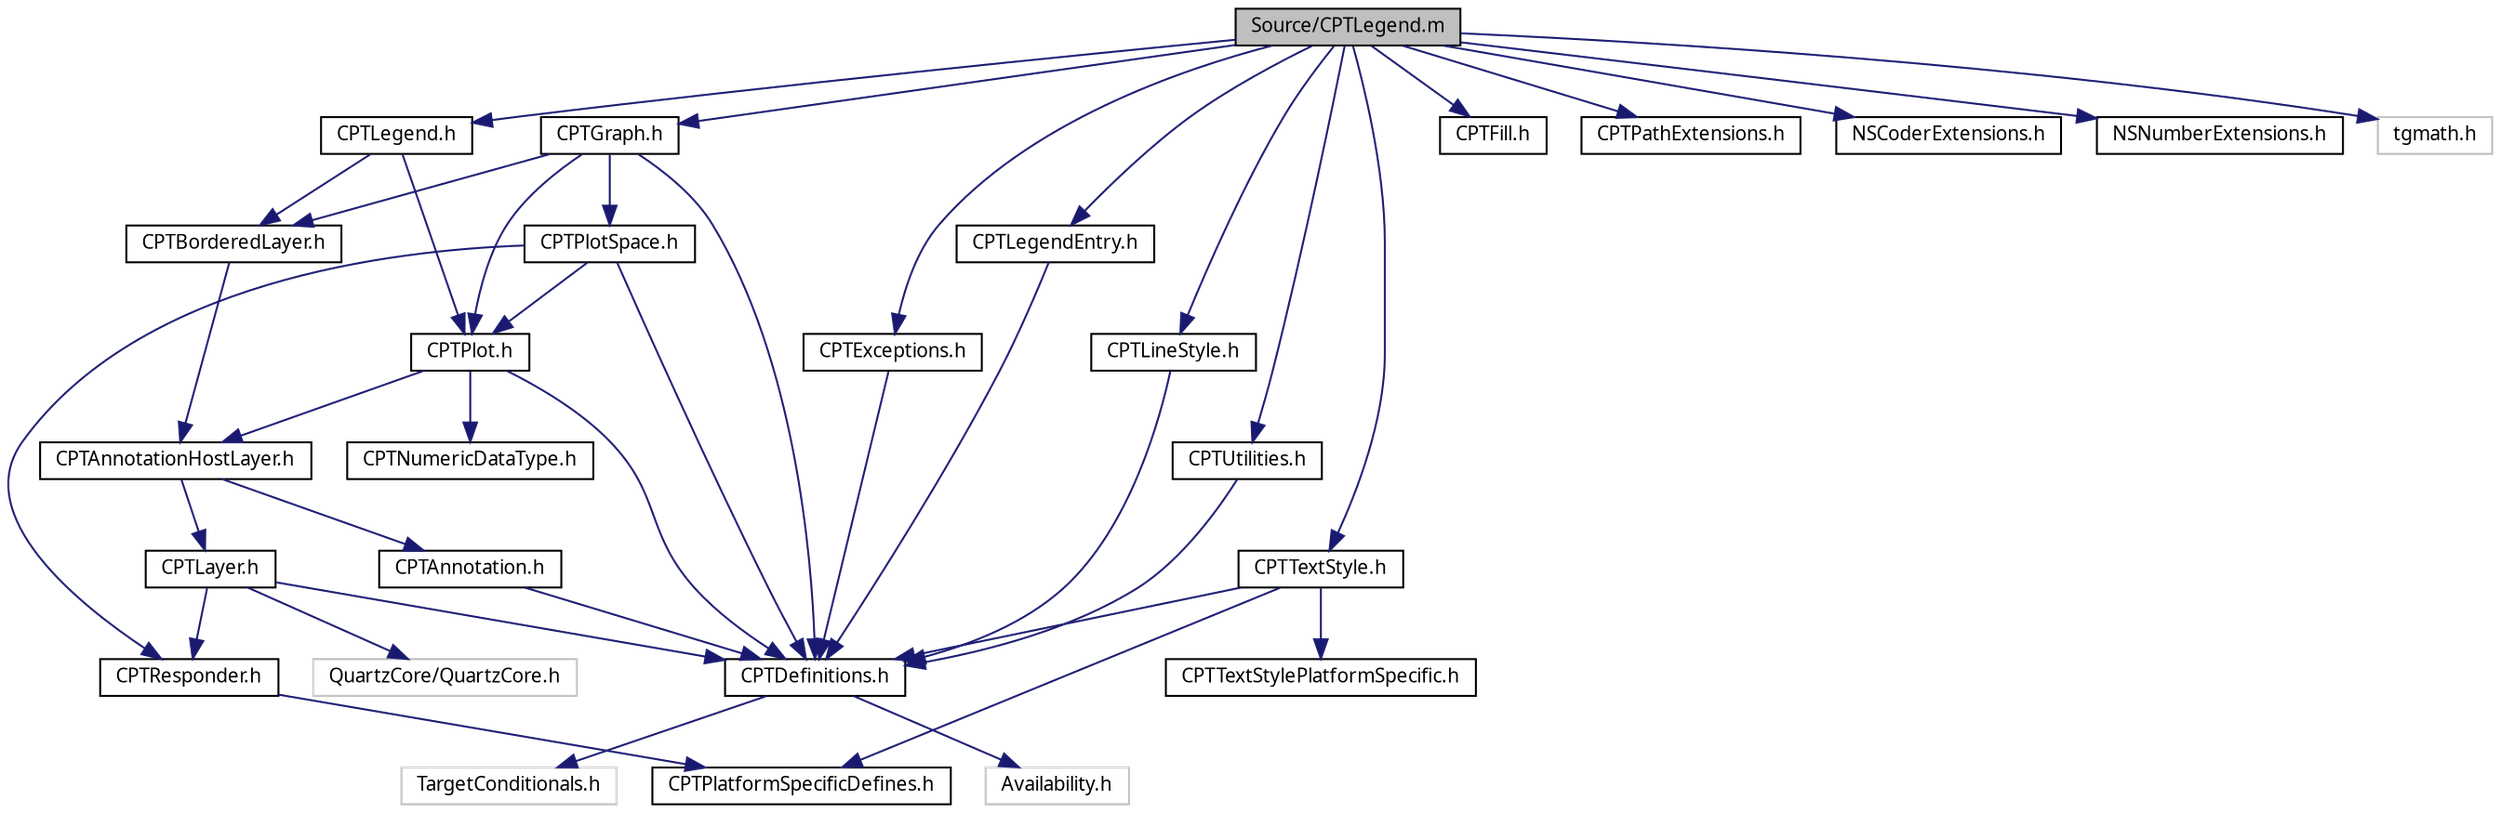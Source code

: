 digraph "Source/CPTLegend.m"
{
 // LATEX_PDF_SIZE
  bgcolor="transparent";
  edge [fontname="Lucinda Grande",fontsize="10",labelfontname="Lucinda Grande",labelfontsize="10"];
  node [fontname="Lucinda Grande",fontsize="10",shape=record];
  Node1 [label="Source/CPTLegend.m",height=0.2,width=0.4,color="black", fillcolor="grey75", style="filled", fontcolor="black",tooltip=" "];
  Node1 -> Node2 [color="midnightblue",fontsize="10",style="solid",fontname="Lucinda Grande"];
  Node2 [label="CPTLegend.h",height=0.2,width=0.4,color="black",URL="$_c_p_t_legend_8h.html",tooltip=" "];
  Node2 -> Node3 [color="midnightblue",fontsize="10",style="solid",fontname="Lucinda Grande"];
  Node3 [label="CPTPlot.h",height=0.2,width=0.4,color="black",URL="$_c_p_t_plot_8h.html",tooltip=" "];
  Node3 -> Node4 [color="midnightblue",fontsize="10",style="solid",fontname="Lucinda Grande"];
  Node4 [label="CPTDefinitions.h",height=0.2,width=0.4,color="black",URL="$_c_p_t_definitions_8h.html",tooltip=" "];
  Node4 -> Node5 [color="midnightblue",fontsize="10",style="solid",fontname="Lucinda Grande"];
  Node5 [label="TargetConditionals.h",height=0.2,width=0.4,color="grey75",tooltip=" "];
  Node4 -> Node6 [color="midnightblue",fontsize="10",style="solid",fontname="Lucinda Grande"];
  Node6 [label="Availability.h",height=0.2,width=0.4,color="grey75",tooltip=" "];
  Node3 -> Node7 [color="midnightblue",fontsize="10",style="solid",fontname="Lucinda Grande"];
  Node7 [label="CPTNumericDataType.h",height=0.2,width=0.4,color="black",URL="$_c_p_t_numeric_data_type_8h.html",tooltip=" "];
  Node3 -> Node8 [color="midnightblue",fontsize="10",style="solid",fontname="Lucinda Grande"];
  Node8 [label="CPTAnnotationHostLayer.h",height=0.2,width=0.4,color="black",URL="$_c_p_t_annotation_host_layer_8h.html",tooltip=" "];
  Node8 -> Node9 [color="midnightblue",fontsize="10",style="solid",fontname="Lucinda Grande"];
  Node9 [label="CPTLayer.h",height=0.2,width=0.4,color="black",URL="$_c_p_t_layer_8h.html",tooltip=" "];
  Node9 -> Node10 [color="midnightblue",fontsize="10",style="solid",fontname="Lucinda Grande"];
  Node10 [label="CPTResponder.h",height=0.2,width=0.4,color="black",URL="$_c_p_t_responder_8h.html",tooltip=" "];
  Node10 -> Node11 [color="midnightblue",fontsize="10",style="solid",fontname="Lucinda Grande"];
  Node11 [label="CPTPlatformSpecificDefines.h",height=0.2,width=0.4,color="black",URL="$_c_p_t_platform_specific_defines_8h.html",tooltip=" "];
  Node9 -> Node12 [color="midnightblue",fontsize="10",style="solid",fontname="Lucinda Grande"];
  Node12 [label="QuartzCore/QuartzCore.h",height=0.2,width=0.4,color="grey75",tooltip=" "];
  Node9 -> Node4 [color="midnightblue",fontsize="10",style="solid",fontname="Lucinda Grande"];
  Node8 -> Node13 [color="midnightblue",fontsize="10",style="solid",fontname="Lucinda Grande"];
  Node13 [label="CPTAnnotation.h",height=0.2,width=0.4,color="black",URL="$_c_p_t_annotation_8h.html",tooltip=" "];
  Node13 -> Node4 [color="midnightblue",fontsize="10",style="solid",fontname="Lucinda Grande"];
  Node2 -> Node14 [color="midnightblue",fontsize="10",style="solid",fontname="Lucinda Grande"];
  Node14 [label="CPTBorderedLayer.h",height=0.2,width=0.4,color="black",URL="$_c_p_t_bordered_layer_8h.html",tooltip=" "];
  Node14 -> Node8 [color="midnightblue",fontsize="10",style="solid",fontname="Lucinda Grande"];
  Node1 -> Node15 [color="midnightblue",fontsize="10",style="solid",fontname="Lucinda Grande"];
  Node15 [label="CPTExceptions.h",height=0.2,width=0.4,color="black",URL="$_c_p_t_exceptions_8h.html",tooltip=" "];
  Node15 -> Node4 [color="midnightblue",fontsize="10",style="solid",fontname="Lucinda Grande"];
  Node1 -> Node16 [color="midnightblue",fontsize="10",style="solid",fontname="Lucinda Grande"];
  Node16 [label="CPTFill.h",height=0.2,width=0.4,color="black",URL="$_c_p_t_fill_8h.html",tooltip=" "];
  Node1 -> Node17 [color="midnightblue",fontsize="10",style="solid",fontname="Lucinda Grande"];
  Node17 [label="CPTGraph.h",height=0.2,width=0.4,color="black",URL="$_c_p_t_graph_8h.html",tooltip=" "];
  Node17 -> Node14 [color="midnightblue",fontsize="10",style="solid",fontname="Lucinda Grande"];
  Node17 -> Node4 [color="midnightblue",fontsize="10",style="solid",fontname="Lucinda Grande"];
  Node17 -> Node3 [color="midnightblue",fontsize="10",style="solid",fontname="Lucinda Grande"];
  Node17 -> Node18 [color="midnightblue",fontsize="10",style="solid",fontname="Lucinda Grande"];
  Node18 [label="CPTPlotSpace.h",height=0.2,width=0.4,color="black",URL="$_c_p_t_plot_space_8h.html",tooltip=" "];
  Node18 -> Node3 [color="midnightblue",fontsize="10",style="solid",fontname="Lucinda Grande"];
  Node18 -> Node10 [color="midnightblue",fontsize="10",style="solid",fontname="Lucinda Grande"];
  Node18 -> Node4 [color="midnightblue",fontsize="10",style="solid",fontname="Lucinda Grande"];
  Node1 -> Node19 [color="midnightblue",fontsize="10",style="solid",fontname="Lucinda Grande"];
  Node19 [label="CPTLegendEntry.h",height=0.2,width=0.4,color="black",URL="$_c_p_t_legend_entry_8h.html",tooltip=" "];
  Node19 -> Node4 [color="midnightblue",fontsize="10",style="solid",fontname="Lucinda Grande"];
  Node1 -> Node20 [color="midnightblue",fontsize="10",style="solid",fontname="Lucinda Grande"];
  Node20 [label="CPTLineStyle.h",height=0.2,width=0.4,color="black",URL="$_c_p_t_line_style_8h.html",tooltip=" "];
  Node20 -> Node4 [color="midnightblue",fontsize="10",style="solid",fontname="Lucinda Grande"];
  Node1 -> Node21 [color="midnightblue",fontsize="10",style="solid",fontname="Lucinda Grande"];
  Node21 [label="CPTPathExtensions.h",height=0.2,width=0.4,color="black",URL="$_c_p_t_path_extensions_8h.html",tooltip=" "];
  Node1 -> Node22 [color="midnightblue",fontsize="10",style="solid",fontname="Lucinda Grande"];
  Node22 [label="CPTTextStyle.h",height=0.2,width=0.4,color="black",URL="$_c_p_t_text_style_8h.html",tooltip=" "];
  Node22 -> Node11 [color="midnightblue",fontsize="10",style="solid",fontname="Lucinda Grande"];
  Node22 -> Node23 [color="midnightblue",fontsize="10",style="solid",fontname="Lucinda Grande"];
  Node23 [label="CPTTextStylePlatformSpecific.h",height=0.2,width=0.4,color="black",URL="$_c_p_t_text_style_platform_specific_8h.html",tooltip=" "];
  Node22 -> Node4 [color="midnightblue",fontsize="10",style="solid",fontname="Lucinda Grande"];
  Node1 -> Node24 [color="midnightblue",fontsize="10",style="solid",fontname="Lucinda Grande"];
  Node24 [label="CPTUtilities.h",height=0.2,width=0.4,color="black",URL="$_c_p_t_utilities_8h.html",tooltip=" "];
  Node24 -> Node4 [color="midnightblue",fontsize="10",style="solid",fontname="Lucinda Grande"];
  Node1 -> Node25 [color="midnightblue",fontsize="10",style="solid",fontname="Lucinda Grande"];
  Node25 [label="NSCoderExtensions.h",height=0.2,width=0.4,color="black",URL="$_n_s_coder_extensions_8h.html",tooltip=" "];
  Node1 -> Node26 [color="midnightblue",fontsize="10",style="solid",fontname="Lucinda Grande"];
  Node26 [label="NSNumberExtensions.h",height=0.2,width=0.4,color="black",URL="$_n_s_number_extensions_8h.html",tooltip=" "];
  Node1 -> Node27 [color="midnightblue",fontsize="10",style="solid",fontname="Lucinda Grande"];
  Node27 [label="tgmath.h",height=0.2,width=0.4,color="grey75",tooltip=" "];
}
